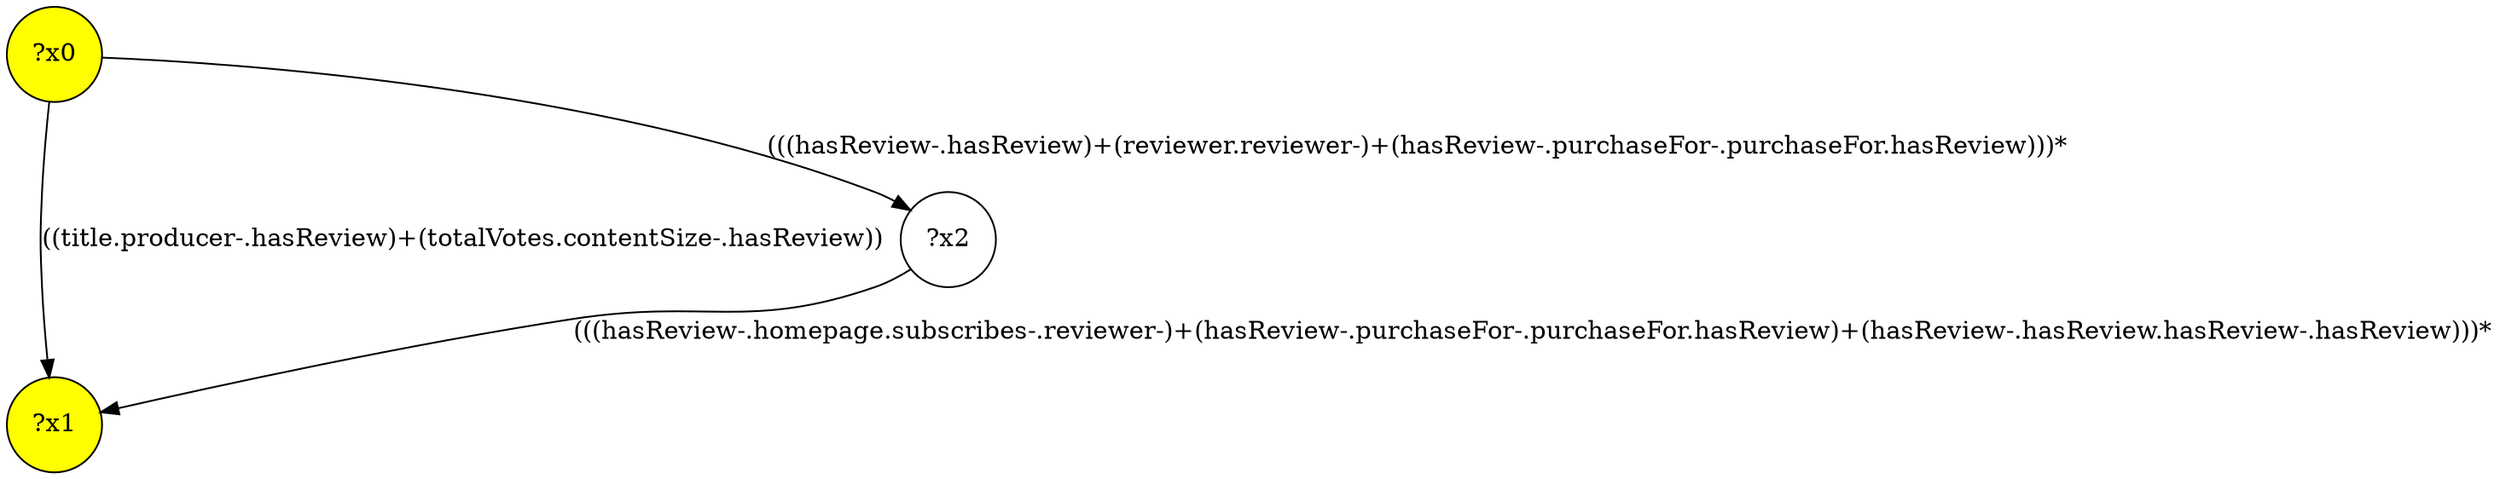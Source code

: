 digraph g {
	x0 [fillcolor="yellow", style="filled," shape=circle, label="?x0"];
	x1 [fillcolor="yellow", style="filled," shape=circle, label="?x1"];
	x0 -> x1 [label="((title.producer-.hasReview)+(totalVotes.contentSize-.hasReview))"];
	x2 [shape=circle, label="?x2"];
	x0 -> x2 [label="(((hasReview-.hasReview)+(reviewer.reviewer-)+(hasReview-.purchaseFor-.purchaseFor.hasReview)))*"];
	x2 -> x1 [label="(((hasReview-.homepage.subscribes-.reviewer-)+(hasReview-.purchaseFor-.purchaseFor.hasReview)+(hasReview-.hasReview.hasReview-.hasReview)))*"];
}
